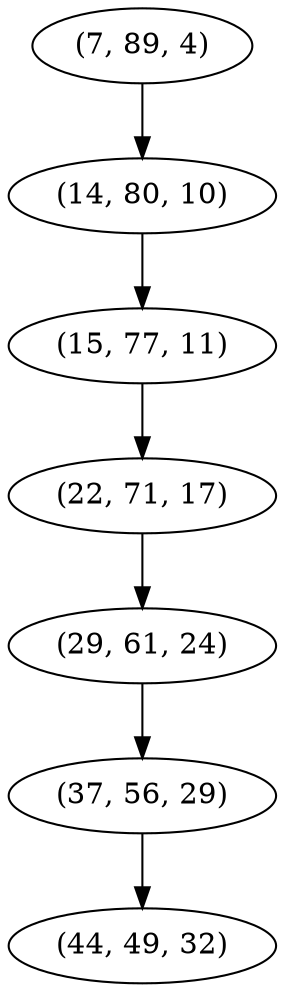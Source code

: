 digraph tree {
    "(7, 89, 4)";
    "(14, 80, 10)";
    "(15, 77, 11)";
    "(22, 71, 17)";
    "(29, 61, 24)";
    "(37, 56, 29)";
    "(44, 49, 32)";
    "(7, 89, 4)" -> "(14, 80, 10)";
    "(14, 80, 10)" -> "(15, 77, 11)";
    "(15, 77, 11)" -> "(22, 71, 17)";
    "(22, 71, 17)" -> "(29, 61, 24)";
    "(29, 61, 24)" -> "(37, 56, 29)";
    "(37, 56, 29)" -> "(44, 49, 32)";
}

